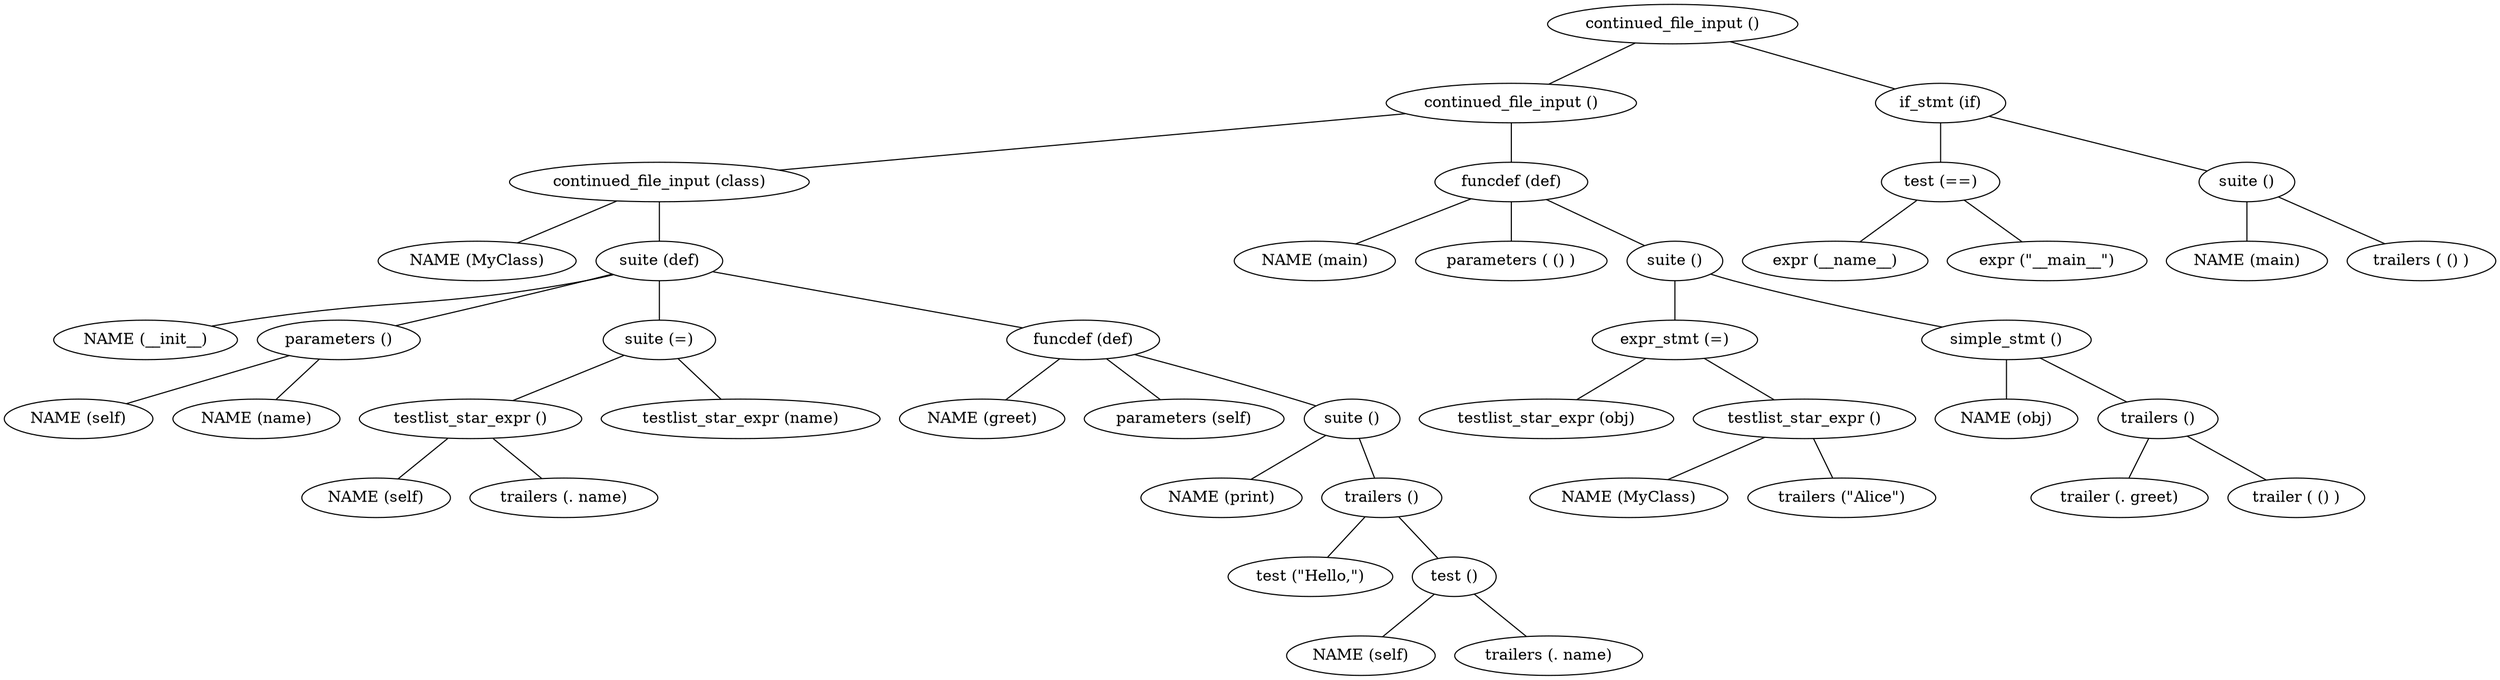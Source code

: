 Graph {
node1 [label="continued_file_input ()"];
node2 [label="continued_file_input ()"];
node3 [label="continued_file_input (class)"];
node4 [label="NAME (MyClass)"];
node5 [label="suite (def)"];
node6 [label="NAME (__init__)"];
node7 [label="parameters ()"];
node8 [label="NAME (self)"];
node9 [label="NAME (name)"];
node10 [label="suite (=)"];
node11 [label="testlist_star_expr ()"];
node12 [label="NAME (self)"];
node13 [label="trailers (. name)"];
node14 [label="testlist_star_expr (name)"];
node15 [label="funcdef (def)"];
node16 [label="NAME (greet)"];
node17 [label="parameters (self)"];
node18 [label="suite ()"];
node19 [label="NAME (print)"];
node20 [label="trailers ()"];
node21 [label="test (&quot;Hello,&quot;)"];
node22 [label="test ()"];
node23 [label="NAME (self)"];
node24 [label="trailers (. name)"];
node25 [label="funcdef (def)"];
node26 [label="NAME (main)"];
node27 [label="parameters ( () )"];
node28 [label="suite ()"];
node29 [label="expr_stmt (=)"];
node30 [label="testlist_star_expr (obj)"];
node31 [label="testlist_star_expr ()"];
node32 [label="NAME (MyClass)"];
node33 [label="trailers (&quot;Alice&quot;)"];
node34 [label="simple_stmt ()"];
node35 [label="NAME (obj)"];
node36 [label="trailers ()"];
node37 [label="trailer (. greet)"];
node38 [label="trailer ( () )"];
node39 [label="if_stmt (if)"];
node40 [label="test (==)"];
node41 [label="expr (__name__)"];
node42 [label="expr (&quot;__main__&quot;)"];
node43 [label="suite ()"];
node44 [label="NAME (main)"];
node45 [label="trailers ( () )"];

node1 -- node2;
node2 -- node3;
node3 -- node4;
node3 -- node5;
node5 -- node6;
node5 -- node7;
node7 -- node8;
node7 -- node9;
node5 -- node10;
node10 -- node11;
node11 -- node12;
node11 -- node13;
node10 -- node14;
node5 -- node15;
node15 -- node16;
node15 -- node17;
node15 -- node18;
node18 -- node19;
node18 -- node20;
node20 -- node21;
node20 -- node22;
node22 -- node23;
node22 -- node24;
node2 -- node25;
node25 -- node26;
node25 -- node27;
node25 -- node28;
node28 -- node29;
node29 -- node30;
node29 -- node31;
node31 -- node32;
node31 -- node33;
node28 -- node34;
node34 -- node35;
node34 -- node36;
node36 -- node37;
node36 -- node38;
node1 -- node39;
node39 -- node40;
node40 -- node41;
node40 -- node42;
node39 -- node43;
node43 -- node44;
node43 -- node45;

}
